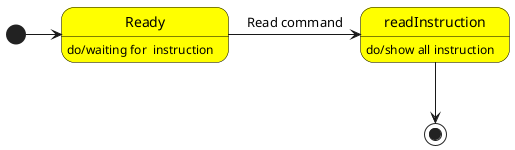 @startuml Read
skinparam Shadowing false
skinparam state{
BackgroundColor Yellow 
BorderColor black 
}
[*] -> Ready
Ready : do/waiting for  instruction
readInstruction : do/show all instruction
Ready -> readInstruction:Read command
readInstruction --> [*]
@enduml